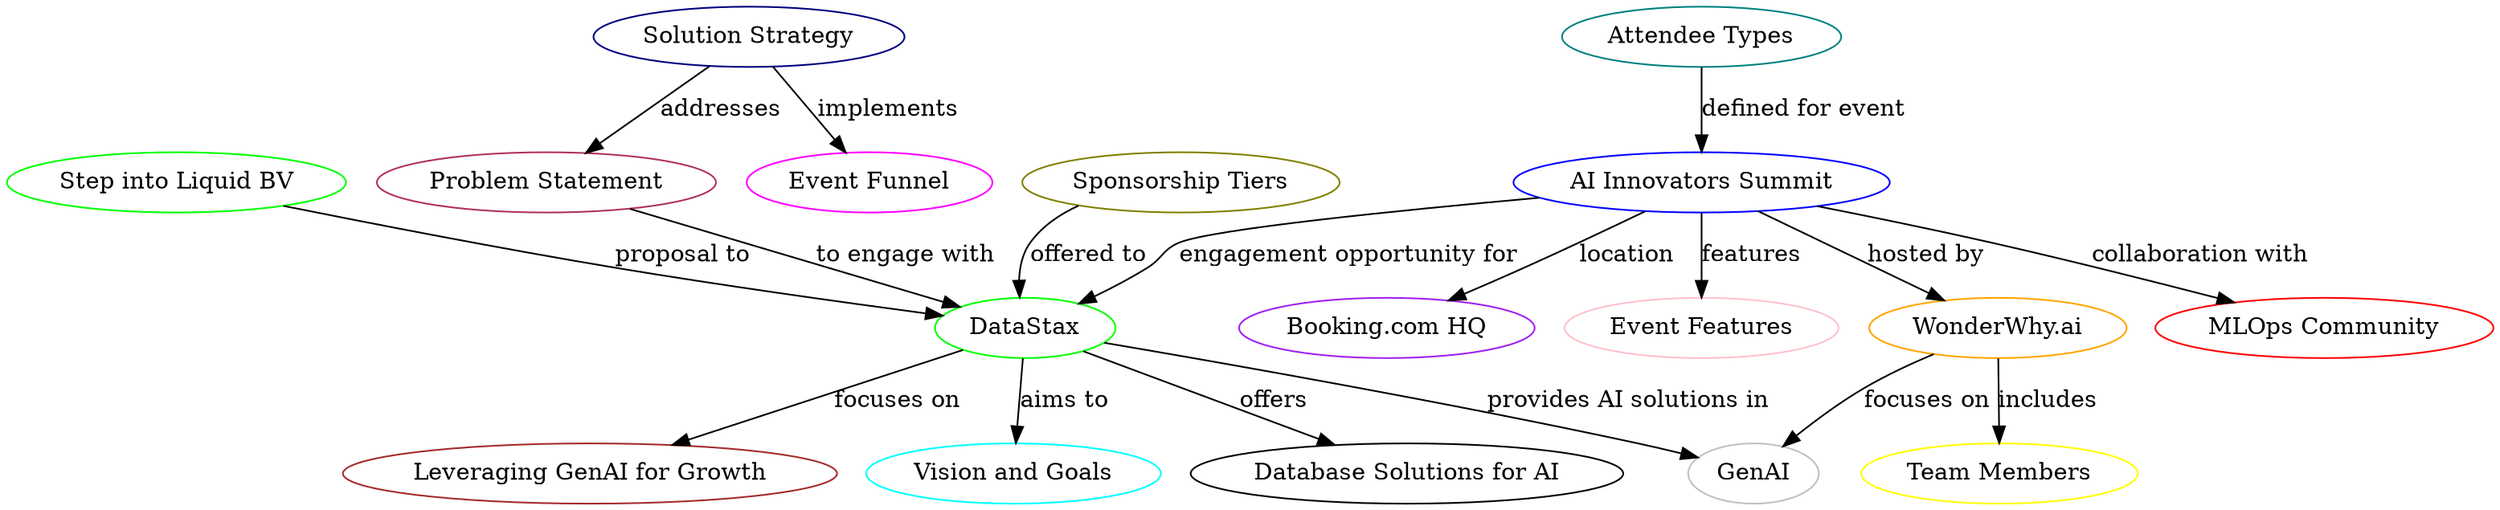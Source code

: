// Knowledge Graph
digraph {
	1 [label="AI Innovators Summit" color=blue]
	2 [label=DataStax color=green]
	3 [label="WonderWhy.ai" color=orange]
	4 [label="MLOps Community" color=red]
	5 [label="Booking.com HQ" color=purple]
	6 [label=GenAI color=grey]
	7 [label="Event Features" color=pink]
	8 [label="Team Members" color=yellow]
	9 [label="Database Solutions for AI" color=black]
	10 [label="Leveraging GenAI for Growth" color=brown]
	11 [label="Vision and Goals" color=cyan]
	12 [label="Event Funnel" color=magenta]
	13 [label="Step into Liquid BV" color=lime]
	14 [label="Problem Statement" color=maroon]
	15 [label="Solution Strategy" color=navy]
	16 [label="Sponsorship Tiers" color=olive]
	17 [label="Attendee Types" color=teal]
	1 -> 3 [label="hosted by" color=black]
	1 -> 4 [label="collaboration with" color=black]
	1 -> 2 [label="engagement opportunity for" color=black]
	2 -> 6 [label="provides AI solutions in" color=black]
	1 -> 5 [label=location color=black]
	1 -> 7 [label=features color=black]
	3 -> 6 [label="focuses on" color=black]
	3 -> 8 [label=includes color=black]
	2 -> 9 [label=offers color=black]
	2 -> 10 [label="focuses on" color=black]
	2 -> 11 [label="aims to" color=black]
	15 -> 12 [label=implements color=black]
	13 -> 2 [label="proposal to" color=black]
	14 -> 2 [label="to engage with" color=black]
	15 -> 14 [label=addresses color=black]
	16 -> 2 [label="offered to" color=black]
	17 -> 1 [label="defined for event" color=black]
}

